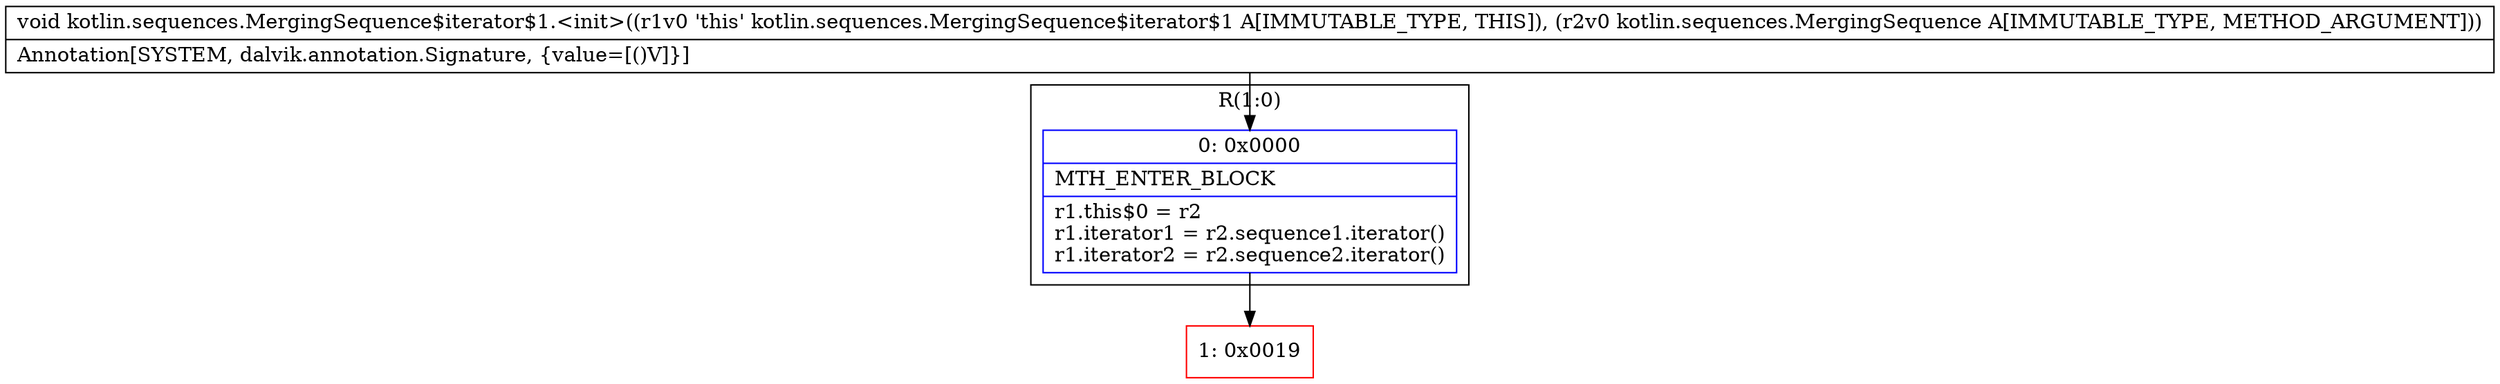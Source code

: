 digraph "CFG forkotlin.sequences.MergingSequence$iterator$1.\<init\>(Lkotlin\/sequences\/MergingSequence;)V" {
subgraph cluster_Region_105276274 {
label = "R(1:0)";
node [shape=record,color=blue];
Node_0 [shape=record,label="{0\:\ 0x0000|MTH_ENTER_BLOCK\l|r1.this$0 = r2\lr1.iterator1 = r2.sequence1.iterator()\lr1.iterator2 = r2.sequence2.iterator()\l}"];
}
Node_1 [shape=record,color=red,label="{1\:\ 0x0019}"];
MethodNode[shape=record,label="{void kotlin.sequences.MergingSequence$iterator$1.\<init\>((r1v0 'this' kotlin.sequences.MergingSequence$iterator$1 A[IMMUTABLE_TYPE, THIS]), (r2v0 kotlin.sequences.MergingSequence A[IMMUTABLE_TYPE, METHOD_ARGUMENT]))  | Annotation[SYSTEM, dalvik.annotation.Signature, \{value=[()V]\}]\l}"];
MethodNode -> Node_0;
Node_0 -> Node_1;
}

